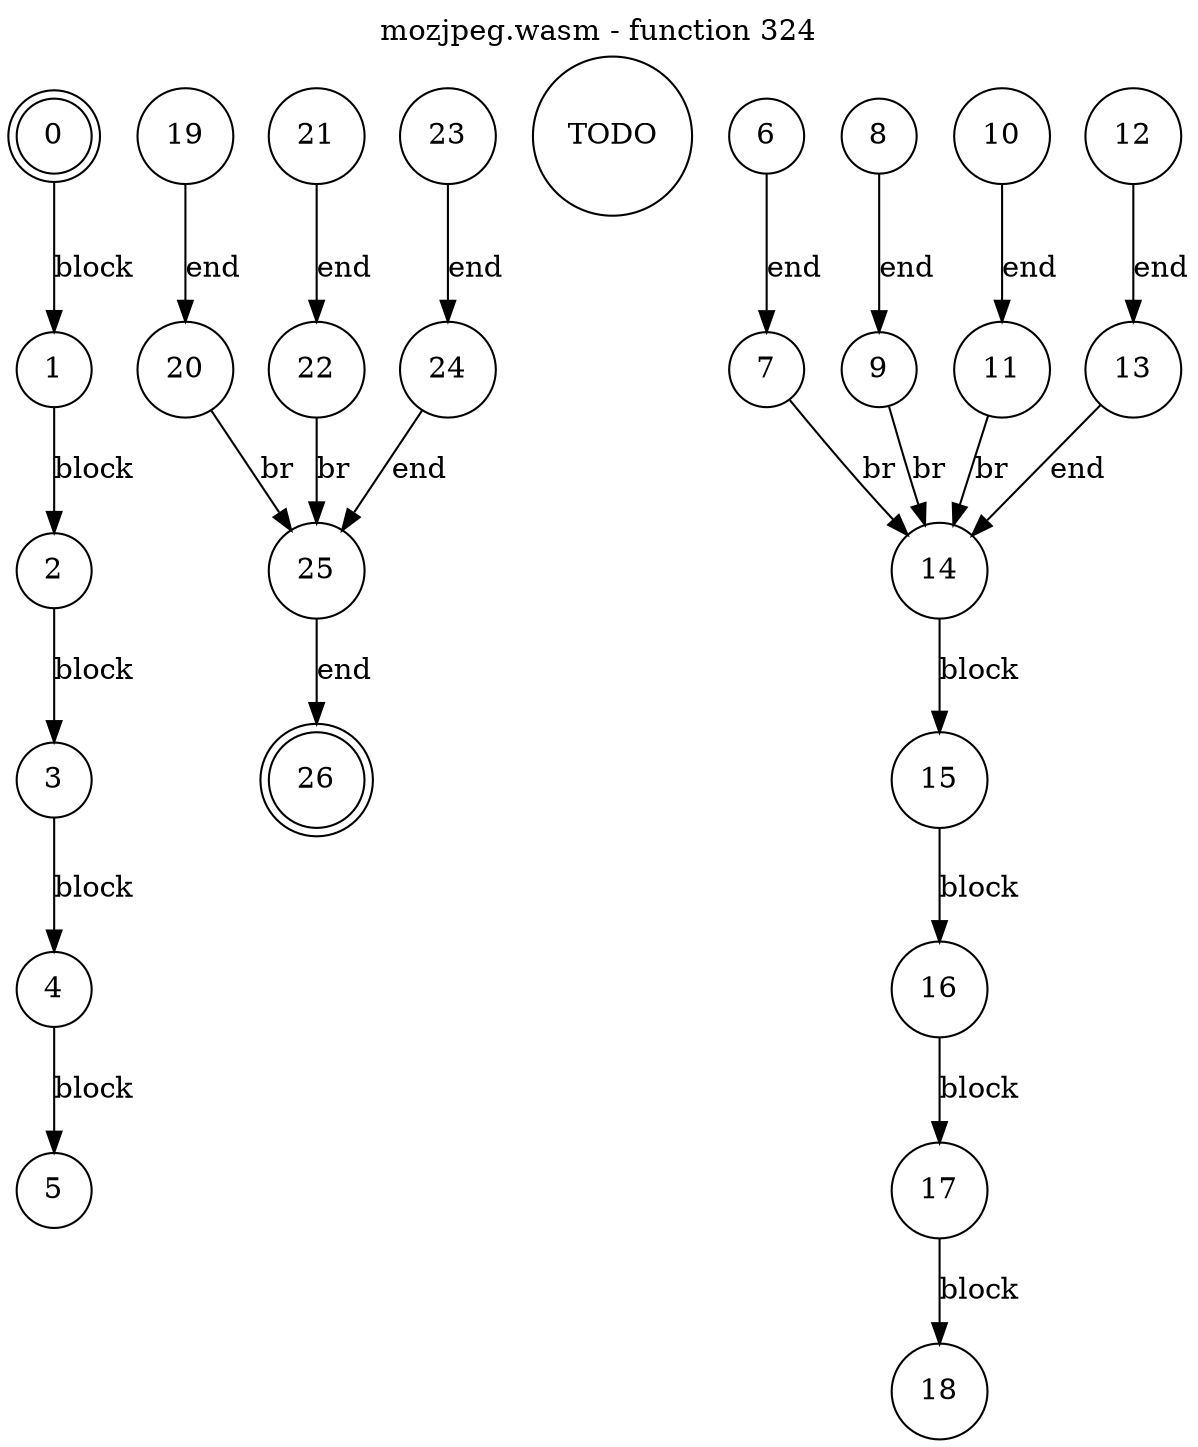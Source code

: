 digraph finite_state_machine {
    label = "mozjpeg.wasm - function 324"
    labelloc =  t
    labelfontsize = 16
    labelfontcolor = black
    labelfontname = "Helvetica"
    node [shape = doublecircle]; 0 26;
    node [shape = circle];
    0 -> 1[label = "block"];
    1 -> 2[label = "block"];
    2 -> 3[label = "block"];
    3 -> 4[label = "block"];
    4 -> 5[label = "block"];
TODO
    6 -> 7[label = "end"];
    7 -> 14[label = "br"];
    8 -> 9[label = "end"];
    9 -> 14[label = "br"];
    10 -> 11[label = "end"];
    11 -> 14[label = "br"];
    12 -> 13[label = "end"];
    13 -> 14[label = "end"];
    14 -> 15[label = "block"];
    15 -> 16[label = "block"];
    16 -> 17[label = "block"];
    17 -> 18[label = "block"];
TODO
    19 -> 20[label = "end"];
    20 -> 25[label = "br"];
    21 -> 22[label = "end"];
    22 -> 25[label = "br"];
    23 -> 24[label = "end"];
    24 -> 25[label = "end"];
    25 -> 26[label = "end"];
}

